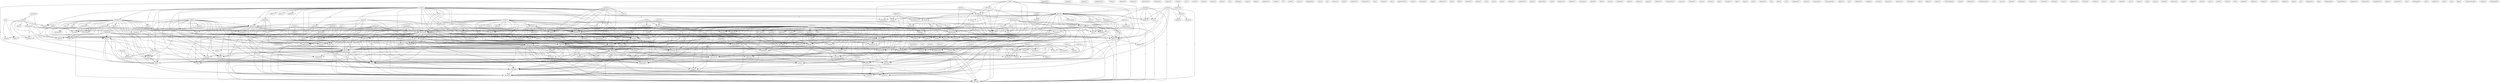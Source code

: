 digraph G {
  chemical [ label="chemical(3)" ];
  used [ label="used(2)" ];
  bonding [ label="bonding(1)" ];
  population [ label="population(1)" ];
  random [ label="random(1)" ];
  atom [ label="atom(3)" ];
  matter [ label="matter(14)" ];
  compressibility [ label="compressibility(1)" ];
  explains [ label="explains(1)" ];
  building [ label="building(1)" ];
  process [ label="process(1)" ];
  inter [ label="inter(1)" ];
  expansion [ label="expansion(2)" ];
  superior [ label="superior(1)" ];
  galaxy [ label="galaxy(2)" ];
  sun [ label="sun(1)" ];
  vicinity [ label="vicinity(1)" ];
  reproduction [ label="reproduction(1)" ];
  volume [ label="volume(1)" ];
  star [ label="star(18)" ];
  orthodox [ label="orthodox(7)" ];
  hole [ label="hole(4)" ];
  radiation [ label="radiation(2)" ];
  portion [ label="portion(2)" ];
  mass [ label="mass(10)" ];
  developed [ label="developed(1)" ];
  limit [ label="limit(4)" ];
  object [ label="object(1)" ];
  grows [ label="grows(1)" ];
  absorption [ label="absorption(1)" ];
  gamma [ label="gamma(11)" ];
  prove [ label="prove(2)" ];
  light [ label="light(14)" ];
  degree [ label="degree(3)" ];
  temperature [ label="temperature(6)" ];
  form [ label="form(3)" ];
  giant [ label="giant(2)" ];
  universe [ label="universe(38)" ];
  speed [ label="speed(13)" ];
  close [ label="close(1)" ];
  material [ label="material(14)" ];
  dwarf [ label="dwarf(6)" ];
  heat [ label="heat(1)" ];
  center [ label="center(3)" ];
  decay [ label="decay(1)" ];
  background [ label="background(2)" ];
  space [ label="space(18)" ];
  explodes [ label="explodes(1)" ];
  time [ label="time(14)" ];
  ray [ label="ray(11)" ];
  theory [ label="theory(40)" ];
  reaches [ label="reaches(1)" ];
  accretion [ label="accretion(1)" ];
  etc [ label="etc(9)" ];
  exploding [ label="exploding(1)" ];
  quasars [ label="quasars(1)" ];
  engineer [ label="engineer(1)" ];
  analysis [ label="analysis(1)" ];
  alternative [ label="alternative(1)" ];
  neutralize [ label="neutralize(1)" ];
  compute [ label="compute(1)" ];
  datum [ label="datum(2)" ];
  ward [ label="ward(2)" ];
  calls [ label="calls(3)" ];
  oregon [ label="oregon(1)" ];
  hardcover [ label="hardcover(1)" ];
  cern [ label="cern(1)" ];
  consider [ label="consider(2)" ];
  fire [ label="fire(1)" ];
  problem [ label="problem(2)" ];
  insulation [ label="insulation(1)" ];
  location [ label="location(4)" ];
  kind [ label="kind(1)" ];
  crystal [ label="crystal(1)" ];
  moved [ label="moved(1)" ];
  achieve [ label="achieve(1)" ];
  planet [ label="planet(1)" ];
  lab [ label="lab(1)" ];
  colliding [ label="colliding(1)" ];
  sagan [ label="sagan(1)" ];
  frequency [ label="frequency(4)" ];
  axis [ label="axis(1)" ];
  rate [ label="rate(3)" ];
  particle [ label="particle(3)" ];
  work [ label="work(1)" ];
  part [ label="part(1)" ];
  book [ label="book(8)" ];
  describes [ label="describes(1)" ];
  editor [ label="editor(1)" ];
  geometry [ label="geometry(1)" ];
  cornell [ label="cornell(1)" ];
  summary [ label="summary(2)" ];
  description [ label="description(1)" ];
  test [ label="test(1)" ];
  astronomy [ label="astronomy(6)" ];
  ph [ label="ph(1)" ];
  includes [ label="includes(1)" ];
  knew [ label="knew(1)" ];
  astronomer [ label="astronomer(1)" ];
  nature [ label="nature(3)" ];
  point [ label="point(1)" ];
  set [ label="set(1)" ];
  point [ label="point(1)" ];
  physicist [ label="physicist(16)" ];
  physics [ label="physics(2)" ];
  concluded [ label="concluded(1)" ];
  sum [ label="sum(1)" ];
  fit [ label="fit(1)" ];
  meyer [ label="meyer(1)" ];
  neutron [ label="neutron(2)" ];
  disc [ label="disc(1)" ];
  unit [ label="unit(6)" ];
  velocity [ label="velocity(3)" ];
  relation [ label="relation(3)" ];
  stephen [ label="stephen(1)" ];
  way [ label="way(4)" ];
  understand [ label="understand(1)" ];
  publicity [ label="publicity(2)" ];
  heard [ label="heard(2)" ];
  excess [ label="excess(1)" ];
  degenerate [ label="degenerate(1)" ];
  value [ label="value(1)" ];
  ec [ label="ec(2)" ];
  interact [ label="interact(1)" ];
  doubt [ label="doubt(1)" ];
  chemistry [ label="chemistry(1)" ];
  term [ label="term(1)" ];
  information [ label="information(2)" ];
  version [ label="version(1)" ];
  derive [ label="derive(1)" ];
  help [ label="help(1)" ];
  summarize [ label="summarize(1)" ];
  lack [ label="lack(1)" ];
  wish [ label="wish(1)" ];
  recommend [ label="recommend(1)" ];
  attention [ label="attention(2)" ];
  lorentz [ label="lorentz(2)" ];
  use [ label="use(1)" ];
  relative [ label="relative(1)" ];
  become [ label="become(1)" ];
  doppler [ label="doppler(1)" ];
  applied [ label="applied(1)" ];
  motion [ label="motion(16)" ];
  clue [ label="clue(2)" ];
  lightning [ label="lightning(1)" ];
  rotation [ label="rotation(1)" ];
  edu [ label="edu(1)" ];
  rejected [ label="rejected(2)" ];
  geocentricity [ label="geocentricity(1)" ];
  acceleration [ label="acceleration(3)" ];
  past [ label="past(1)" ];
  rear [ label="rear(1)" ];
  un [ label="un(1)" ];
  charged [ label="charged(1)" ];
  propulsion [ label="propulsion(3)" ];
  formula [ label="formula(1)" ];
  author [ label="author(1)" ];
  development [ label="development(2)" ];
  objects [ label="objects(3)" ];
  resistance [ label="resistance(1)" ];
  arrives [ label="arrives(1)" ];
  sub [ label="sub(1)" ];
  concept [ label="concept(2)" ];
  positron [ label="positron(2)" ];
  electron [ label="electron(4)" ];
  starts [ label="starts(2)" ];
  proponent [ label="proponent(1)" ];
  scalar [ label="scalar(2)" ];
  example [ label="example(2)" ];
  result [ label="result(2)" ];
  fudge [ label="fudge(1)" ];
  education [ label="education(1)" ];
  utah [ label="utah(1)" ];
  bode [ label="bode(1)" ];
  bachelor [ label="bachelor(1)" ];
  dogma [ label="dogma(1)" ];
  arc [ label="arc(2)" ];
  century [ label="century(1)" ];
  salt [ label="salt(1)" ];
  come [ label="come(1)" ];
  origin [ label="origin(1)" ];
  diagram [ label="diagram(1)" ];
  coincidence [ label="coincidence(1)" ];
  contains [ label="contains(3)" ];
  coordinate [ label="coordinate(1)" ];
  consult [ label="consult(1)" ];
  money [ label="money(2)" ];
  thing [ label="thing(1)" ];
  contribute [ label="contribute(1)" ];
  element [ label="element(2)" ];
  pop [ label="pop(1)" ];
  predict [ label="predict(1)" ];
  half [ label="half(7)" ];
  stop [ label="stop(1)" ];
  portland [ label="portland(2)" ];
  university [ label="university(3)" ];
  doesn [ label="doesn(1)" ];
  library [ label="library(3)" ];
  loan [ label="loan(2)" ];
  type [ label="type(2)" ];
  fusion [ label="fusion(1)" ];
  spacecraft [ label="spacecraft(1)" ];
  photon [ label="photon(2)" ];
  progression [ label="progression(1)" ];
  cited [ label="cited(1)" ];
  professor [ label="professor(1)" ];
  originate [ label="originate(1)" ];
  earth [ label="earth(5)" ];
  kill [ label="kill(1)" ];
  explain [ label="explain(2)" ];
  level [ label="level(1)" ];
  stabilizes [ label="stabilizes(1)" ];
  burst [ label="burst(1)" ];
  correspond [ label="correspond(2)" ];
  advance [ label="advance(1)" ];
  source [ label="source(3)" ];
  equilibrium [ label="equilibrium(1)" ];
  advance [ label="advance(1)" ];
  orbit [ label="orbit(2)" ];
  life [ label="life(1)" ];
  extension [ label="extension(1)" ];
  chapter [ label="chapter(3)" ];
  try [ label="try(1)" ];
  explanation [ label="explanation(3)" ];
  altered [ label="altered(1)" ];
  detail [ label="detail(1)" ];
  dimension [ label="dimension(2)" ];
  exists [ label="exists(1)" ];
  measure [ label="measure(1)" ];
  venus [ label="venus(1)" ];
  outsider [ label="outsider(1)" ];
  predicted [ label="predicted(1)" ];
  ignore [ label="ignore(1)" ];
  spheres [ label="spheres(1)" ];
  step [ label="step(1)" ];
  reciprocity [ label="reciprocity(2)" ];
  organization [ label="organization(3)" ];
  jupiter [ label="jupiter(1)" ];
  environment [ label="environment(3)" ];
  case [ label="case(2)" ];
  found [ label="found(1)" ];
  page [ label="page(1)" ];
  cost [ label="cost(1)" ];
  energy [ label="energy(2)" ];
  conforms [ label="conforms(1)" ];
  commutative [ label="commutative(1)" ];
  remains [ label="remains(1)" ];
  system [ label="system(7)" ];
  need [ label="need(1)" ];
  orbiting [ label="orbiting(1)" ];
  mathematics [ label="mathematics(1)" ];
  manner [ label="manner(1)" ];
  component [ label="component(1)" ];
  resort [ label="resort(1)" ];
  telescope [ label="telescope(1)" ];
  expands [ label="expands(1)" ];
  waste [ label="waste(1)" ];
  fraction [ label="fraction(1)" ];
  charge [ label="charge(2)" ];
  vibration [ label="vibration(1)" ];
  state [ label="state(2)" ];
  respect [ label="respect(2)" ];
  move [ label="move(1)" ];
  idea [ label="idea(1)" ];
  calculate [ label="calculate(1)" ];
  lake [ label="lake(1)" ];
  match [ label="match(1)" ];
  uw [ label="uw(3)" ];
  sector [ label="sector(2)" ];
  structure [ label="structure(4)" ];
  started [ label="started(1)" ];
  success [ label="success(1)" ];
  existence [ label="existence(1)" ];
  print [ label="print(1)" ];
  relativity [ label="relativity(6)" ];
  perihelion [ label="perihelion(1)" ];
  sequence [ label="sequence(1)" ];
  literature [ label="literature(1)" ];
  collider [ label="collider(5)" ];
  contruction [ label="contruction(1)" ];
  create [ label="create(1)" ];
  paragraph [ label="paragraph(2)" ];
  give [ label="give(1)" ];
  ufo [ label="ufo(1)" ];
  takes [ label="takes(1)" ];
  rest [ label="rest(1)" ];
  reason [ label="reason(2)" ];
  science [ label="science(7)" ];
  field [ label="field(2)" ];
  works [ label="works(1)" ];
  disappears [ label="disappears(1)" ];
  cygnus [ label="cygnus(1)" ];
  connection [ label="connection(1)" ];
  dissemination [ label="dissemination(1)" ];
  density [ label="density(1)" ];
  list [ label="list(1)" ];
  formation [ label="formation(3)" ];
  compared [ label="compared(1)" ];
  makes [ label="makes(1)" ];
  complex [ label="complex(1)" ];
  inverse [ label="inverse(1)" ];
  force [ label="force(4)" ];
  deserves [ label="deserves(1)" ];
  operation [ label="operation(1)" ];
  cambridge [ label="cambridge(1)" ];
  reference [ label="reference(3)" ];
  aggregate [ label="aggregate(1)" ];
  died [ label="died(1)" ];
  follows [ label="follows(1)" ];
  subject [ label="subject(1)" ];
  bombardment [ label="bombardment(1)" ];
  larson [ label="larson(2)" ];
  promote [ label="promote(1)" ];
  generate [ label="generate(1)" ];
  model [ label="model(1)" ];
  present [ label="present(1)" ];
  iron [ label="iron(4)" ];
  ronald [ label="ronald(1)" ];
  eliminates [ label="eliminates(1)" ];
  flux [ label="flux(1)" ];
  transformation [ label="transformation(2)" ];
  find [ label="find(1)" ];
  law [ label="law(1)" ];
  everyone [ label="everyone(2)" ];
  cnsvax [ label="cnsvax(1)" ];
  ground [ label="ground(2)" ];
  poisoning [ label="poisoning(1)" ];
  substitute [ label="substitute(1)" ];
  transform [ label="transform(1)" ];
  develop [ label="develop(1)" ];
  comes [ label="comes(1)" ];
  larson [ label="larson(44)" ];
  box [ label="box(2)" ];
  suppression [ label="suppression(1)" ];
  nothing [ label="nothing(4)" ];
  creation [ label="creation(2)" ];
  wasted [ label="wasted(1)" ];
  dewey [ label="dewey(13)" ];
  water [ label="water(1)" ];
  robert [ label="robert(1)" ];
  electro [ label="electro(2)" ];
  pushes [ label="pushes(1)" ];
  explosion [ label="explosion(2)" ];
  seemed [ label="seemed(1)" ];
  uwec [ label="uwec(1)" ];
  oregon [ label="oregon(1)" ];
  reagon [ label="reagon(1)" ];
  mercury [ label="mercury(2)" ];
  consequence [ label="consequence(3)" ];
  fall [ label="fall(1)" ];
  prof [ label="prof(1)" ];
  quote [ label="quote(1)" ];
  context [ label="context(1)" ];
  texas [ label="texas(2)" ];
  journal [ label="journal(2)" ];
  emeritus [ label="emeritus(1)" ];
  regard [ label="regard(1)" ];
  alleged [ label="alleged(1)" ];
  factor [ label="factor(2)" ];
  stays [ label="stays(1)" ];
  pacific [ label="pacific(1)" ];
  forest [ label="forest(1)" ];
  self [ label="self(1)" ];
  gradient [ label="gradient(1)" ];
  collapse [ label="collapse(1)" ];
  society [ label="society(3)" ];
  religion [ label="religion(1)" ];
  mcelwaine [ label="mcelwaine(1)" ];
  wheeler [ label="wheeler(1)" ];
  bang [ label="bang(1)" ];
  ad [ label="ad(1)" ];
  impotence [ label="impotence(1)" ];
  flag [ label="flag(1)" ];
  engineering [ label="engineering(1)" ];
  fantasy [ label="fantasy(3)" ];
  supercollider [ label="supercollider(1)" ];
  remember [ label="remember(1)" ];
  supernova [ label="supernova(2)" ];
  annihilation [ label="annihilation(1)" ];
  genius [ label="genius(1)" ];
  president [ label="president(1)" ];
  city [ label="city(1)" ];
  boondoggle [ label="boondoggle(1)" ];
  note [ label="note(1)" ];
  madison [ label="madison(1)" ];
  clock [ label="clock(1)" ];
  see [ label="see(1)" ];
  keep [ label="keep(1)" ];
  superconducting [ label="superconducting(1)" ];
  surface [ label="surface(1)" ];
  relationship [ label="relationship(2)" ];
  chemical -> used [ label="1" ];
  chemical -> bonding [ label="1" ];
  atom -> matter [ label="1" ];
  atom -> compressibility [ label="1" ];
  atom -> explains [ label="1" ];
  atom -> building [ label="1" ];
  atom -> process [ label="1" ];
  atom -> inter [ label="1" ];
  atom -> expansion [ label="1" ];
  galaxy -> sun [ label="1" ];
  galaxy -> vicinity [ label="1" ];
  star -> orthodox [ label="1" ];
  star -> hole [ label="1" ];
  star -> radiation [ label="1" ];
  star -> portion [ label="2" ];
  star -> mass [ label="4" ];
  star -> developed [ label="1" ];
  star -> limit [ label="2" ];
  star -> object [ label="1" ];
  star -> grows [ label="1" ];
  star -> absorption [ label="1" ];
  star -> gamma [ label="1" ];
  star -> prove [ label="1" ];
  star -> light [ label="3" ];
  star -> degree [ label="1" ];
  star -> temperature [ label="2" ];
  star -> form [ label="2" ];
  star -> giant [ label="3" ];
  star -> universe [ label="1" ];
  star -> speed [ label="3" ];
  star -> close [ label="1" ];
  star -> material [ label="6" ];
  star -> dwarf [ label="5" ];
  star -> heat [ label="3" ];
  star -> center [ label="4" ];
  star -> decay [ label="1" ];
  star -> background [ label="1" ];
  star -> space [ label="2" ];
  star -> explodes [ label="2" ];
  star -> time [ label="1" ];
  star -> ray [ label="1" ];
  star -> theory [ label="1" ];
  star -> reaches [ label="1" ];
  star -> sun [ label="1" ];
  star -> vicinity [ label="1" ];
  star -> accretion [ label="1" ];
  star -> etc [ label="4" ];
  star -> exploding [ label="4" ];
  star -> quasars [ label="3" ];
  datum -> developed [ label="1" ];
  datum -> ward [ label="1" ];
  datum -> calls [ label="1" ];
  oregon -> hardcover [ label="1" ];
  consider -> fire [ label="1" ];
  consider -> problem [ label="1" ];
  consider -> insulation [ label="1" ];
  consider -> location [ label="1" ];
  consider -> kind [ label="1" ];
  frequency -> axis [ label="2" ];
  frequency -> rate [ label="2" ];
  frequency -> particle [ label="2" ];
  work -> part [ label="1" ];
  work -> universe [ label="1" ];
  work -> book [ label="1" ];
  work -> describes [ label="1" ];
  orthodox -> summary [ label="1" ];
  orthodox -> description [ label="1" ];
  orthodox -> test [ label="1" ];
  orthodox -> gamma [ label="1" ];
  orthodox -> prove [ label="1" ];
  orthodox -> astronomy [ label="1" ];
  orthodox -> ph [ label="1" ];
  orthodox -> form [ label="1" ];
  orthodox -> includes [ label="1" ];
  orthodox -> universe [ label="1" ];
  orthodox -> knew [ label="1" ];
  orthodox -> astronomer [ label="1" ];
  orthodox -> nature [ label="1" ];
  orthodox -> point [ label="1" ];
  orthodox -> set [ label="1" ];
  orthodox -> point [ label="1" ];
  orthodox -> time [ label="1" ];
  orthodox -> ray [ label="1" ];
  orthodox -> theory [ label="2" ];
  orthodox -> physicist [ label="1" ];
  orthodox -> etc [ label="1" ];
  orthodox -> physics [ label="1" ];
  orthodox -> quasars [ label="1" ];
  hole -> concluded [ label="2" ];
  hole -> prove [ label="1" ];
  hole -> sum [ label="2" ];
  hole -> theory [ label="1" ];
  radiation -> gamma [ label="1" ];
  radiation -> ray [ label="1" ];
  radiation -> etc [ label="1" ];
  radiation -> exploding [ label="1" ];
  radiation -> quasars [ label="1" ];
  neutron -> mass [ label="1" ];
  neutron -> giant [ label="1" ];
  neutron -> material [ label="1" ];
  neutron -> dwarf [ label="1" ];
  neutron -> heat [ label="1" ];
  neutron -> center [ label="1" ];
  neutron -> etc [ label="1" ];
  neutron -> exploding [ label="1" ];
  neutron -> disc [ label="1" ];
  unit -> velocity [ label="1" ];
  unit -> developed [ label="1" ];
  unit -> ward [ label="1" ];
  unit -> light [ label="2" ];
  unit -> axis [ label="2" ];
  unit -> relation [ label="2" ];
  unit -> calls [ label="1" ];
  unit -> speed [ label="3" ];
  unit -> rate [ label="2" ];
  unit -> particle [ label="1" ];
  stephen -> concluded [ label="1" ];
  stephen -> way [ label="1" ];
  stephen -> understand [ label="1" ];
  stephen -> sum [ label="1" ];
  stephen -> publicity [ label="1" ];
  stephen -> heard [ label="1" ];
  used -> term [ label="1" ];
  used -> information [ label="1" ];
  used -> prove [ label="1" ];
  used -> version [ label="1" ];
  used -> universe [ label="1" ];
  used -> derive [ label="1" ];
  used -> help [ label="1" ];
  velocity -> developed [ label="1" ];
  velocity -> ward [ label="1" ];
  velocity -> relation [ label="2" ];
  velocity -> calls [ label="1" ];
  wish -> book [ label="1" ];
  wish -> recommend [ label="1" ];
  wish -> attention [ label="1" ];
  lorentz -> mass [ label="1" ];
  lorentz -> use [ label="1" ];
  lorentz -> relative [ label="1" ];
  lorentz -> become [ label="1" ];
  lorentz -> doppler [ label="1" ];
  lorentz -> light [ label="1" ];
  lorentz -> speed [ label="1" ];
  lorentz -> applied [ label="1" ];
  lorentz -> quasars [ label="1" ];
  lorentz -> motion [ label="1" ];
  clue -> part [ label="1" ];
  clue -> lightning [ label="1" ];
  clue -> universe [ label="1" ];
  clue -> book [ label="1" ];
  clue -> describes [ label="1" ];
  rejected -> mass [ label="1" ];
  rejected -> use [ label="1" ];
  rejected -> doppler [ label="1" ];
  rejected -> light [ label="1" ];
  rejected -> speed [ label="1" ];
  rejected -> quasars [ label="1" ];
  rejected -> motion [ label="1" ];
  portion -> temperature [ label="1" ];
  portion -> close [ label="1" ];
  portion -> space [ label="1" ];
  mass -> concluded [ label="1" ];
  mass -> use [ label="1" ];
  mass -> acceleration [ label="2" ];
  mass -> limit [ label="1" ];
  mass -> past [ label="1" ];
  mass -> absorption [ label="1" ];
  mass -> rear [ label="1" ];
  mass -> doppler [ label="1" ];
  mass -> light [ label="3" ];
  mass -> sum [ label="1" ];
  mass -> un [ label="1" ];
  mass -> giant [ label="1" ];
  mass -> charged [ label="1" ];
  mass -> speed [ label="3" ];
  mass -> material [ label="1" ];
  mass -> heard [ label="1" ];
  mass -> dwarf [ label="1" ];
  mass -> heat [ label="1" ];
  mass -> center [ label="1" ];
  mass -> decay [ label="1" ];
  mass -> propulsion [ label="1" ];
  mass -> formula [ label="1" ];
  mass -> physicist [ label="1" ];
  mass -> accretion [ label="1" ];
  mass -> exploding [ label="1" ];
  mass -> quasars [ label="1" ];
  mass -> motion [ label="1" ];
  developed -> ward [ label="1" ];
  developed -> way [ label="1" ];
  developed -> author [ label="1" ];
  developed -> relation [ label="1" ];
  developed -> speed [ label="1" ];
  developed -> book [ label="1" ];
  development -> objects [ label="1" ];
  development -> resistance [ label="1" ];
  development -> arrives [ label="1" ];
  development -> sub [ label="1" ];
  development -> nature [ label="1" ];
  development -> dwarf [ label="1" ];
  development -> theory [ label="1" ];
  development -> concept [ label="1" ];
  development -> quasars [ label="1" ];
  development -> motion [ label="1" ];
  positron -> matter [ label="1" ];
  positron -> electron [ label="1" ];
  positron -> particle [ label="1" ];
  scalar -> ward [ label="1" ];
  scalar -> relation [ label="1" ];
  scalar -> example [ label="1" ];
  scalar -> universe [ label="1" ];
  scalar -> speed [ label="1" ];
  scalar -> result [ label="1" ];
  scalar -> expansion [ label="1" ];
  scalar -> motion [ label="1" ];
  arc -> prove [ label="1" ];
  arc -> century [ label="1" ];
  arc -> help [ label="1" ];
  acceleration -> light [ label="1" ];
  acceleration -> speed [ label="1" ];
  objects -> sub [ label="3" ];
  objects -> universe [ label="3" ];
  objects -> dwarf [ label="3" ];
  objects -> coincidence [ label="1" ];
  objects -> quasars [ label="3" ];
  contains -> gamma [ label="1" ];
  contains -> author [ label="1" ];
  contains -> degree [ label="1" ];
  contains -> universe [ label="1" ];
  contains -> background [ label="1" ];
  contains -> ray [ label="1" ];
  contains -> etc [ label="1" ];
  contains -> exploding [ label="1" ];
  contains -> quasars [ label="1" ];
  information -> version [ label="1" ];
  information -> universe [ label="1" ];
  information -> derive [ label="1" ];
  information -> consult [ label="1" ];
  information -> etc [ label="1" ];
  money -> thing [ label="1" ];
  money -> contribute [ label="1" ];
  money -> problem [ label="1" ];
  money -> insulation [ label="1" ];
  money -> location [ label="1" ];
  money -> kind [ label="1" ];
  limit -> element [ label="1" ];
  way -> understand [ label="1" ];
  way -> pop [ label="1" ];
  way -> gamma [ label="1" ];
  way -> predict [ label="1" ];
  way -> publicity [ label="1" ];
  way -> half [ label="1" ];
  way -> space [ label="1" ];
  way -> ray [ label="1" ];
  way -> physicist [ label="1" ];
  way -> stop [ label="1" ];
  portland -> university [ label="1" ];
  portland -> doesn [ label="1" ];
  portland -> inter [ label="1" ];
  portland -> library [ label="1" ];
  portland -> loan [ label="1" ];
  type -> temperature [ label="1" ];
  type -> reaches [ label="1" ];
  summary -> description [ label="1" ];
  summary -> includes [ label="1" ];
  summary -> universe [ label="1" ];
  summary -> set [ label="1" ];
  photon -> progression [ label="1" ];
  photon -> light [ label="1" ];
  photon -> speed [ label="1" ];
  earth -> gamma [ label="1" ];
  earth -> kill [ label="1" ];
  earth -> explain [ label="1" ];
  earth -> close [ label="1" ];
  earth -> level [ label="1" ];
  earth -> stabilizes [ label="1" ];
  earth -> coincidence [ label="1" ];
  earth -> space [ label="2" ];
  earth -> ray [ label="1" ];
  earth -> burst [ label="1" ];
  earth -> correspond [ label="1" ];
  earth -> theory [ label="1" ];
  earth -> location [ label="1" ];
  earth -> advance [ label="1" ];
  earth -> source [ label="2" ];
  earth -> etc [ label="2" ];
  earth -> equilibrium [ label="1" ];
  earth -> advance [ label="1" ];
  earth -> orbit [ label="1" ];
  earth -> life [ label="1" ];
  chapter -> resistance [ label="1" ];
  chapter -> version [ label="1" ];
  chapter -> arrives [ label="1" ];
  chapter -> try [ label="1" ];
  chapter -> derive [ label="1" ];
  chapter -> nature [ label="1" ];
  chapter -> book [ label="1" ];
  chapter -> theory [ label="1" ];
  chapter -> concept [ label="1" ];
  chapter -> explanation [ label="1" ];
  dimension -> exists [ label="1" ];
  dimension -> measure [ label="1" ];
  dimension -> space [ label="1" ];
  relative -> become [ label="1" ];
  relative -> outsider [ label="1" ];
  gamma -> kill [ label="1" ];
  gamma -> sub [ label="1" ];
  gamma -> step [ label="1" ];
  gamma -> calls [ label="1" ];
  gamma -> universe [ label="3" ];
  gamma -> half [ label="1" ];
  gamma -> nature [ label="1" ];
  gamma -> dwarf [ label="1" ];
  gamma -> coincidence [ label="1" ];
  gamma -> space [ label="2" ];
  gamma -> burst [ label="1" ];
  gamma -> correspond [ label="1" ];
  gamma -> source [ label="1" ];
  gamma -> etc [ label="1" ];
  gamma -> exploding [ label="1" ];
  gamma -> quasars [ label="3" ];
  gamma -> orbit [ label="1" ];
  gamma -> life [ label="1" ];
  reciprocity -> organization [ label="1" ];
  matter -> environment [ label="1" ];
  matter -> calls [ label="1" ];
  matter -> giant [ label="1" ];
  matter -> problem [ label="2" ];
  matter -> insulation [ label="2" ];
  matter -> universe [ label="4" ];
  matter -> case [ label="2" ];
  matter -> found [ label="1" ];
  matter -> half [ label="2" ];
  matter -> exists [ label="1" ];
  matter -> material [ label="2" ];
  matter -> dwarf [ label="1" ];
  matter -> heat [ label="1" ];
  matter -> book [ label="2" ];
  matter -> center [ label="1" ];
  matter -> describes [ label="1" ];
  matter -> page [ label="1" ];
  matter -> space [ label="2" ];
  matter -> ray [ label="2" ];
  matter -> location [ label="2" ];
  matter -> physicist [ label="1" ];
  matter -> etc [ label="2" ];
  matter -> exploding [ label="1" ];
  matter -> cost [ label="2" ];
  matter -> energy [ label="1" ];
  matter -> kind [ label="2" ];
  system -> light [ label="2" ];
  system -> need [ label="1" ];
  system -> orbiting [ label="1" ];
  system -> calls [ label="1" ];
  system -> mathematics [ label="1" ];
  system -> includes [ label="1" ];
  system -> giant [ label="1" ];
  system -> universe [ label="2" ];
  system -> speed [ label="2" ];
  system -> electron [ label="2" ];
  system -> material [ label="1" ];
  system -> set [ label="1" ];
  system -> dwarf [ label="1" ];
  system -> heat [ label="1" ];
  system -> center [ label="1" ];
  system -> manner [ label="1" ];
  system -> space [ label="1" ];
  system -> time [ label="1" ];
  system -> component [ label="1" ];
  system -> etc [ label="1" ];
  system -> resort [ label="1" ];
  system -> exploding [ label="1" ];
  light -> axis [ label="1" ];
  light -> relation [ label="1" ];
  light -> calls [ label="1" ];
  light -> temperature [ label="1" ];
  light -> speed [ label="2" ];
  light -> material [ label="1" ];
  light -> space [ label="1" ];
  light -> expands [ label="1" ];
  light -> quasars [ label="2" ];
  light -> motion [ label="2" ];
  light -> rate [ label="1" ];
  charge -> vibration [ label="1" ];
  charge -> propulsion [ label="1" ];
  charge -> particle [ label="1" ];
  state -> relation [ label="1" ];
  state -> space [ label="1" ];
  state -> respect [ label="1" ];
  state -> motion [ label="1" ];
  state -> move [ label="1" ];
  explain -> bonding [ label="1" ];
  explain -> universe [ label="1" ];
  uw -> organization [ label="1" ];
  sector -> calls [ label="1" ];
  sector -> book [ label="1" ];
  sector -> page [ label="1" ];
  sector -> ray [ label="1" ];
  structure -> example [ label="1" ];
  structure -> universe [ label="1" ];
  structure -> explains [ label="1" ];
  structure -> building [ label="1" ];
  structure -> process [ label="1" ];
  structure -> started [ label="1" ];
  structure -> book [ label="2" ];
  structure -> success [ label="1" ];
  structure -> existence [ label="1" ];
  relativity -> century [ label="1" ];
  relativity -> speed [ label="1" ];
  relativity -> help [ label="1" ];
  relativity -> point [ label="1" ];
  relativity -> point [ label="1" ];
  relativity -> perihelion [ label="1" ];
  relativity -> quasars [ label="1" ];
  relativity -> motion [ label="1" ];
  relativity -> orbit [ label="1" ];
  relativity -> rate [ label="1" ];
  astronomy -> literature [ label="1" ];
  astronomy -> includes [ label="2" ];
  astronomy -> universe [ label="2" ];
  astronomy -> astronomer [ label="1" ];
  astronomy -> point [ label="1" ];
  astronomy -> set [ label="2" ];
  astronomy -> point [ label="1" ];
  astronomy -> physicist [ label="1" ];
  astronomy -> etc [ label="2" ];
  collider -> contruction [ label="1" ];
  collider -> problem [ label="1" ];
  collider -> insulation [ label="1" ];
  collider -> location [ label="1" ];
  collider -> create [ label="1" ];
  collider -> cost [ label="1" ];
  collider -> kind [ label="1" ];
  relation -> calls [ label="1" ];
  relation -> speed [ label="1" ];
  relation -> motion [ label="1" ];
  paragraph -> universe [ label="1" ];
  paragraph -> nature [ label="1" ];
  paragraph -> give [ label="1" ];
  paragraph -> theory [ label="1" ];
  paragraph -> concept [ label="1" ];
  paragraph -> motion [ label="1" ];
  university -> doesn [ label="1" ];
  degree -> background [ label="1" ];
  degree -> reason [ label="1" ];
  degree -> ray [ label="1" ];
  degree -> etc [ label="1" ];
  degree -> exploding [ label="1" ];
  degree -> quasars [ label="1" ];
  calls -> mathematics [ label="1" ];
  calls -> space [ label="1" ];
  calls -> time [ label="1" ];
  calls -> component [ label="1" ];
  temperature -> decay [ label="2" ];
  temperature -> reaches [ label="2" ];
  temperature -> accretion [ label="2" ];
  temperature -> element [ label="1" ];
  un -> literature [ label="1" ];
  un -> speed [ label="1" ];
  un -> etc [ label="1" ];
  un -> physics [ label="1" ];
  un -> science [ label="1" ];
  field -> includes [ label="1" ];
  field -> set [ label="1" ];
  field -> works [ label="1" ];
  giant -> heat [ label="1" ];
  giant -> space [ label="1" ];
  formation -> half [ label="1" ];
  formation -> material [ label="1" ];
  formation -> dwarf [ label="1" ];
  formation -> heat [ label="1" ];
  formation -> center [ label="1" ];
  formation -> background [ label="1" ];
  formation -> ray [ label="1" ];
  formation -> sun [ label="1" ];
  formation -> vicinity [ label="1" ];
  formation -> etc [ label="2" ];
  formation -> resort [ label="1" ];
  formation -> exploding [ label="2" ];
  formation -> quasars [ label="1" ];
  publicity -> attention [ label="1" ];
  publicity -> physicist [ label="1" ];
  publicity -> organization [ label="1" ];
  problem -> insulation [ label="1" ];
  problem -> makes [ label="1" ];
  problem -> kind [ label="1" ];
  example -> started [ label="1" ];
  example -> book [ label="1" ];
  example -> result [ label="1" ];
  example -> success [ label="1" ];
  example -> motion [ label="1" ];
  example -> existence [ label="1" ];
  force -> formula [ label="1" ];
  universe -> derive [ label="2" ];
  universe -> case [ label="1" ];
  universe -> speed [ label="1" ];
  universe -> half [ label="1" ];
  universe -> nature [ label="1" ];
  universe -> exists [ label="1" ];
  universe -> set [ label="2" ];
  universe -> dwarf [ label="2" ];
  universe -> started [ label="1" ];
  universe -> book [ label="6" ];
  universe -> space [ label="5" ];
  universe -> time [ label="4" ];
  universe -> ray [ label="1" ];
  universe -> recommend [ label="2" ];
  universe -> concept [ label="1" ];
  universe -> component [ label="3" ];
  universe -> result [ label="2" ];
  universe -> explanation [ label="1" ];
  universe -> success [ label="1" ];
  universe -> quasars [ label="2" ];
  universe -> motion [ label="3" ];
  universe -> existence [ label="1" ];
  speed -> applied [ label="1" ];
  speed -> expands [ label="1" ];
  speed -> quasars [ label="2" ];
  speed -> motion [ label="2" ];
  close -> space [ label="1" ];
  close -> ray [ label="1" ];
  close -> burst [ label="1" ];
  close -> location [ label="1" ];
  close -> source [ label="1" ];
  close -> life [ label="1" ];
  electron -> material [ label="1" ];
  electron -> level [ label="1" ];
  electron -> stabilizes [ label="1" ];
  electron -> reference [ label="1" ];
  electron -> manner [ label="1" ];
  electron -> respect [ label="1" ];
  electron -> location [ label="1" ];
  electron -> aggregate [ label="1" ];
  electron -> equilibrium [ label="1" ];
  half -> exists [ label="2" ];
  half -> book [ label="1" ];
  half -> page [ label="1" ];
  half -> space [ label="3" ];
  half -> ray [ label="1" ];
  half -> sun [ label="1" ];
  half -> vicinity [ label="1" ];
  nature -> background [ label="1" ];
  nature -> ray [ label="1" ];
  nature -> etc [ label="1" ];
  nature -> exploding [ label="1" ];
  nature -> quasars [ label="2" ];
  point -> etc [ label="1" ];
  point -> orbit [ label="1" ];
  point -> rate [ label="1" ];
  larson -> explains [ label="1" ];
  larson -> material [ label="1" ];
  larson -> building [ label="1" ];
  larson -> process [ label="1" ];
  larson -> dwarf [ label="2" ];
  larson -> promote [ label="1" ];
  larson -> started [ label="2" ];
  larson -> vibration [ label="1" ];
  larson -> point [ label="1" ];
  larson -> book [ label="8" ];
  larson -> center [ label="1" ];
  larson -> describes [ label="2" ];
  larson -> page [ label="1" ];
  larson -> generate [ label="1" ];
  larson -> reason [ label="1" ];
  larson -> model [ label="1" ];
  larson -> space [ label="3" ];
  larson -> consult [ label="1" ];
  larson -> time [ label="4" ];
  larson -> ray [ label="3" ];
  larson -> recommend [ label="1" ];
  larson -> inter [ label="1" ];
  larson -> attention [ label="2" ];
  larson -> physicist [ label="2" ];
  larson -> component [ label="1" ];
  larson -> etc [ label="5" ];
  larson -> result [ label="1" ];
  larson -> physics [ label="3" ];
  larson -> success [ label="1" ];
  larson -> expansion [ label="1" ];
  larson -> organization [ label="4" ];
  larson -> quasars [ label="2" ];
  larson -> motion [ label="1" ];
  larson -> existence [ label="1" ];
  larson -> science [ label="1" ];
  larson -> present [ label="1" ];
  larson -> iron [ label="1" ];
  larson -> energy [ label="2" ];
  larson -> rate [ label="1" ];
  larson -> particle [ label="2" ];
  material -> level [ label="1" ];
  material -> stabilizes [ label="1" ];
  material -> dwarf [ label="1" ];
  material -> heat [ label="1" ];
  material -> center [ label="3" ];
  material -> flux [ label="1" ];
  material -> space [ label="5" ];
  material -> time [ label="1" ];
  material -> ray [ label="2" ];
  material -> expands [ label="1" ];
  material -> aggregate [ label="1" ];
  material -> equilibrium [ label="1" ];
  material -> exploding [ label="1" ];
  heard -> concept [ label="1" ];
  heard -> physicist [ label="1" ];
  heard -> find [ label="1" ];
  everyone -> recommend [ label="1" ];
  everyone -> etc [ label="1" ];
  everyone -> result [ label="1" ];
  dwarf -> heat [ label="2" ];
  dwarf -> center [ label="1" ];
  dwarf -> time [ label="1" ];
  dwarf -> theory [ label="1" ];
  dwarf -> quasars [ label="1" ];
  point -> etc [ label="1" ];
  point -> orbit [ label="1" ];
  point -> rate [ label="1" ];
  book -> describes [ label="1" ];
  book -> ray [ label="1" ];
  book -> motion [ label="1" ];
  book -> existence [ label="1" ];
  center -> time [ label="1" ];
  center -> exploding [ label="1" ];
  larson -> describes [ label="2" ];
  larson -> page [ label="1" ];
  larson -> generate [ label="1" ];
  larson -> reason [ label="1" ];
  larson -> model [ label="1" ];
  larson -> space [ label="3" ];
  larson -> consult [ label="1" ];
  larson -> time [ label="4" ];
  larson -> ray [ label="3" ];
  larson -> recommend [ label="1" ];
  larson -> inter [ label="1" ];
  larson -> attention [ label="2" ];
  larson -> physicist [ label="2" ];
  larson -> component [ label="1" ];
  larson -> etc [ label="5" ];
  larson -> result [ label="1" ];
  larson -> physics [ label="3" ];
  larson -> success [ label="1" ];
  larson -> expansion [ label="1" ];
  larson -> organization [ label="4" ];
  larson -> quasars [ label="2" ];
  larson -> motion [ label="1" ];
  larson -> existence [ label="1" ];
  larson -> science [ label="1" ];
  larson -> present [ label="1" ];
  larson -> iron [ label="1" ];
  larson -> energy [ label="2" ];
  larson -> rate [ label="1" ];
  larson -> particle [ label="2" ];
  box -> inter [ label="1" ];
  box -> library [ label="1" ];
  box -> loan [ label="1" ];
  reference -> manner [ label="1" ];
  nothing -> etc [ label="1" ];
  nothing -> result [ label="1" ];
  nothing -> motion [ label="1" ];
  background -> ray [ label="1" ];
  background -> etc [ label="1" ];
  background -> exploding [ label="1" ];
  background -> quasars [ label="1" ];
  dewey -> space [ label="1" ];
  dewey -> time [ label="1" ];
  dewey -> ray [ label="1" ];
  dewey -> recommend [ label="1" ];
  dewey -> attention [ label="1" ];
  dewey -> physicist [ label="1" ];
  dewey -> component [ label="1" ];
  dewey -> etc [ label="2" ];
  dewey -> result [ label="1" ];
  dewey -> energy [ label="1" ];
  space -> time [ label="2" ];
  space -> ray [ label="1" ];
  space -> expands [ label="1" ];
  space -> electro [ label="1" ];
  space -> propulsion [ label="1" ];
  space -> burst [ label="1" ];
  space -> pushes [ label="1" ];
  space -> respect [ label="1" ];
  space -> correspond [ label="1" ];
  space -> location [ label="2" ];
  space -> component [ label="2" ];
  space -> source [ label="1" ];
  space -> motion [ label="4" ];
  space -> life [ label="1" ];
  space -> explosion [ label="1" ];
  mercury -> perihelion [ label="1" ];
  mercury -> orbit [ label="1" ];
  mercury -> rate [ label="1" ];
  consequence -> ray [ label="1" ];
  time -> expands [ label="1" ];
  time -> pushes [ label="1" ];
  time -> physicist [ label="1" ];
  time -> component [ label="2" ];
  time -> fall [ label="1" ];
  time -> etc [ label="2" ];
  time -> resort [ label="1" ];
  time -> exploding [ label="1" ];
  time -> physics [ label="1" ];
  time -> quasars [ label="1" ];
  time -> motion [ label="1" ];
  time -> explosion [ label="1" ];
  ray -> burst [ label="1" ];
  ray -> correspond [ label="1" ];
  ray -> source [ label="1" ];
  ray -> etc [ label="1" ];
  ray -> exploding [ label="1" ];
  ray -> quasars [ label="3" ];
  ray -> orbit [ label="1" ];
  ray -> life [ label="1" ];
  electro -> concept [ label="1" ];
  electro -> find [ label="1" ];
  propulsion -> concept [ label="1" ];
  propulsion -> find [ label="1" ];
  inter -> library [ label="2" ];
  inter -> expansion [ label="1" ];
  inter -> loan [ label="2" ];
  texas -> location [ label="1" ];
  texas -> create [ label="1" ];
  texas -> cost [ label="1" ];
  texas -> kind [ label="1" ];
  journal -> organization [ label="1" ];
  attention -> organization [ label="1" ];
  respect -> motion [ label="1" ];
  theory -> concept [ label="1" ];
  theory -> physicist [ label="2" ];
  theory -> component [ label="1" ];
  theory -> etc [ label="5" ];
  theory -> result [ label="1" ];
  theory -> works [ label="1" ];
  theory -> physics [ label="4" ];
  theory -> success [ label="1" ];
  theory -> expansion [ label="1" ];
  theory -> organization [ label="3" ];
  theory -> quasars [ label="1" ];
  theory -> motion [ label="1" ];
  theory -> existence [ label="1" ];
  theory -> science [ label="1" ];
  theory -> energy [ label="1" ];
  theory -> rate [ label="1" ];
  theory -> particle [ label="2" ];
  location -> kind [ label="1" ];
  location -> life [ label="1" ];
  concept -> find [ label="1" ];
  physicist -> component [ label="1" ];
  physicist -> etc [ label="3" ];
  physicist -> result [ label="1" ];
  physicist -> energy [ label="1" ];
  physicist -> particle [ label="1" ];
  advance -> etc [ label="1" ];
  advance -> perihelion [ label="1" ];
  advance -> orbit [ label="1" ];
  advance -> rate [ label="1" ];
  society -> organization [ label="2" ];
  source -> life [ label="1" ];
  etc -> exploding [ label="2" ];
  etc -> quasars [ label="1" ];
  etc -> energy [ label="2" ];
  exploding -> success [ label="1" ];
  exploding -> quasars [ label="1" ];
  exploding -> existence [ label="1" ];
  fantasy -> expansion [ label="1" ];
  fantasy -> motion [ label="1" ];
  expansion -> motion [ label="1" ];
  advance -> orbit [ label="1" ];
  advance -> rate [ label="1" ];
  quasars -> motion [ label="1" ];
  orbit -> rate [ label="1" ];
}
